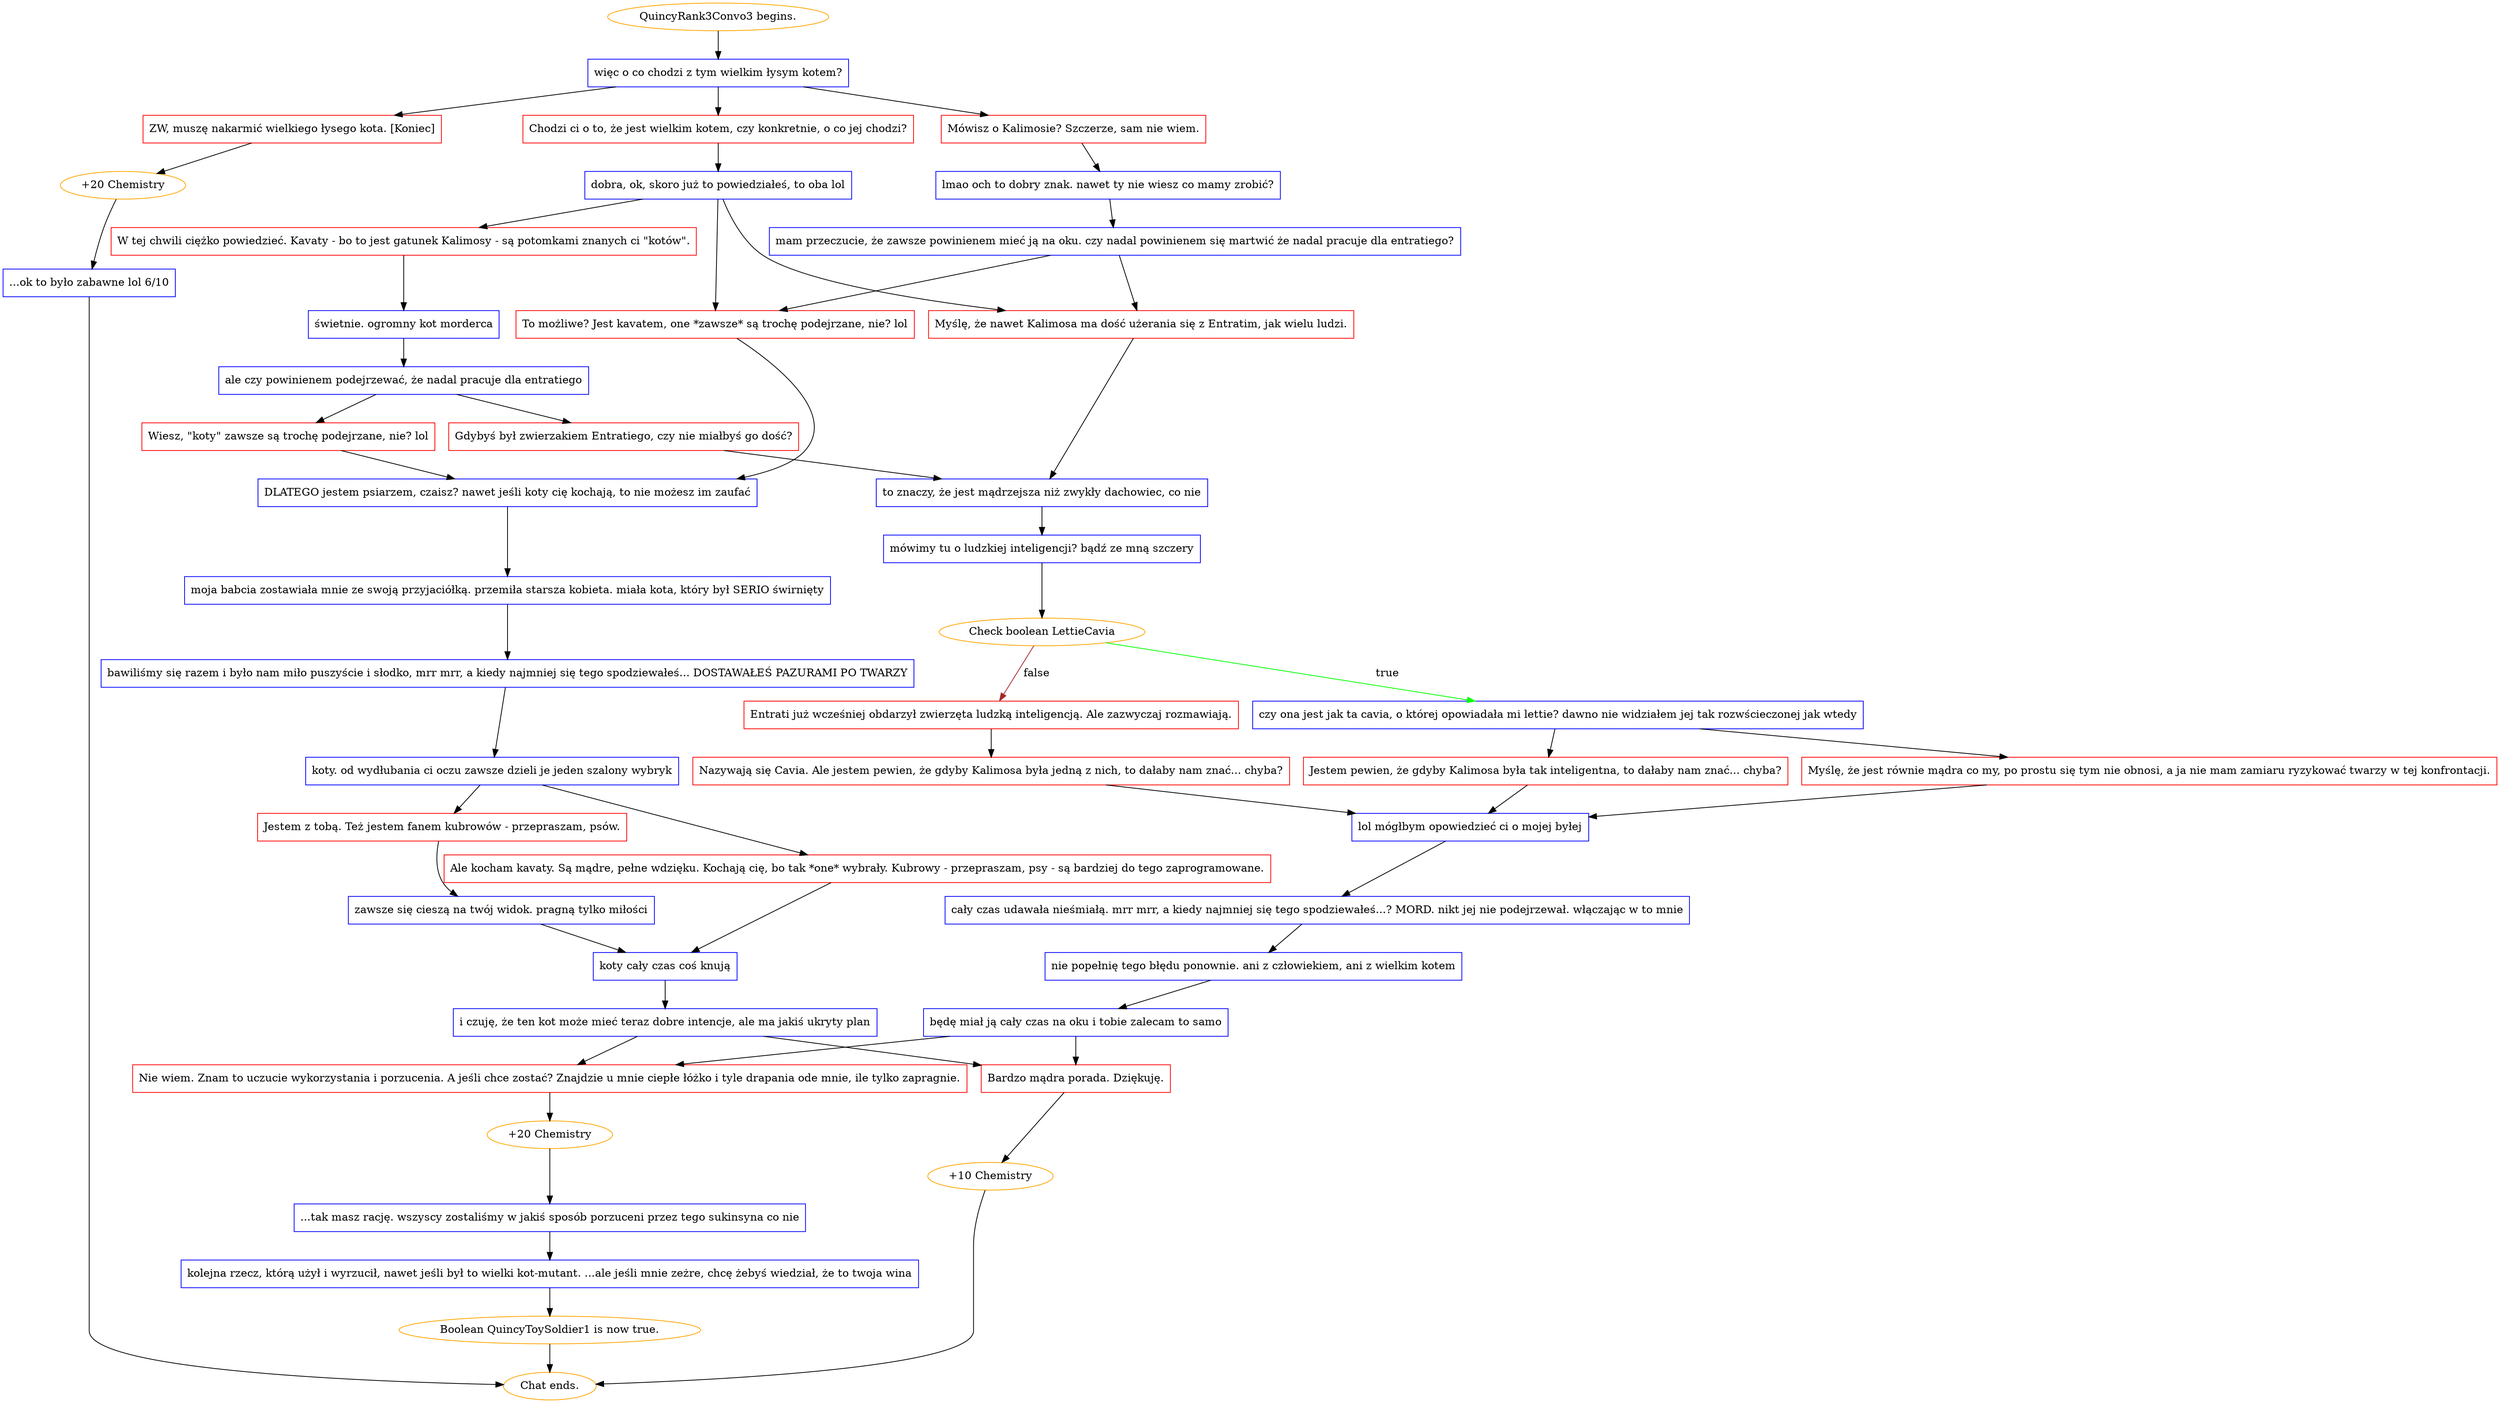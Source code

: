 digraph {
	"QuincyRank3Convo3 begins." [color=orange];
		"QuincyRank3Convo3 begins." -> j1436909497;
	j1436909497 [label="więc o co chodzi z tym wielkim łysym kotem?",shape=box,color=blue];
		j1436909497 -> j2112781982;
		j1436909497 -> j804511985;
		j1436909497 -> j2775249872;
	j2112781982 [label="Mówisz o Kalimosie? Szczerze, sam nie wiem.",shape=box,color=red];
		j2112781982 -> j566169436;
	j804511985 [label="Chodzi ci o to, że jest wielkim kotem, czy konkretnie, o co jej chodzi?",shape=box,color=red];
		j804511985 -> j691840854;
	j2775249872 [label="ZW, muszę nakarmić wielkiego łysego kota. [Koniec]",shape=box,color=red];
		j2775249872 -> j3264269522;
	j566169436 [label="lmao och to dobry znak. nawet ty nie wiesz co mamy zrobić?",shape=box,color=blue];
		j566169436 -> j3998640233;
	j691840854 [label="dobra, ok, skoro już to powiedziałeś, to oba lol",shape=box,color=blue];
		j691840854 -> j2152382769;
		j691840854 -> j689785775;
		j691840854 -> j1851764111;
	j3264269522 [label="+20 Chemistry",color=orange];
		j3264269522 -> j3533368314;
	j3998640233 [label="mam przeczucie, że zawsze powinienem mieć ją na oku. czy nadal powinienem się martwić że nadal pracuje dla entratiego?",shape=box,color=blue];
		j3998640233 -> j1851764111;
		j3998640233 -> j689785775;
	j2152382769 [label="W tej chwili ciężko powiedzieć. Kavaty - bo to jest gatunek Kalimosy - są potomkami znanych ci \"kotów\".",shape=box,color=red];
		j2152382769 -> j1951439790;
	j689785775 [label="Myślę, że nawet Kalimosa ma dość użerania się z Entratim, jak wielu ludzi.",shape=box,color=red];
		j689785775 -> j36820350;
	j1851764111 [label="To możliwe? Jest kavatem, one *zawsze* są trochę podejrzane, nie? lol",shape=box,color=red];
		j1851764111 -> j3933813658;
	j3533368314 [label="...ok to było zabawne lol 6/10",shape=box,color=blue];
		j3533368314 -> "Chat ends.";
	j1951439790 [label="świetnie. ogromny kot morderca",shape=box,color=blue];
		j1951439790 -> j3866630728;
	j36820350 [label="to znaczy, że jest mądrzejsza niż zwykły dachowiec, co nie",shape=box,color=blue];
		j36820350 -> j3585973855;
	j3933813658 [label="DLATEGO jestem psiarzem, czaisz? nawet jeśli koty cię kochają, to nie możesz im zaufać",shape=box,color=blue];
		j3933813658 -> j1157373284;
	"Chat ends." [color=orange];
	j3866630728 [label="ale czy powinienem podejrzewać, że nadal pracuje dla entratiego",shape=box,color=blue];
		j3866630728 -> j1796938284;
		j3866630728 -> j1987699574;
	j3585973855 [label="mówimy tu o ludzkiej inteligencji? bądź ze mną szczery",shape=box,color=blue];
		j3585973855 -> j86583382;
	j1157373284 [label="moja babcia zostawiała mnie ze swoją przyjaciółką. przemiła starsza kobieta. miała kota, który był SERIO świrnięty",shape=box,color=blue];
		j1157373284 -> j1249347002;
	j1796938284 [label="Wiesz, \"koty\" zawsze są trochę podejrzane, nie? lol",shape=box,color=red];
		j1796938284 -> j3933813658;
	j1987699574 [label="Gdybyś był zwierzakiem Entratiego, czy nie miałbyś go dość?",shape=box,color=red];
		j1987699574 -> j36820350;
	j86583382 [label="Check boolean LettieCavia",color=orange];
		j86583382 -> j3057194860 [label=true,color=green];
		j86583382 -> j2845910126 [label=false,color=brown];
	j1249347002 [label="bawiliśmy się razem i było nam miło puszyście i słodko, mrr mrr, a kiedy najmniej się tego spodziewałeś... DOSTAWAŁEŚ PAZURAMI PO TWARZY",shape=box,color=blue];
		j1249347002 -> j240095108;
	j3057194860 [label="czy ona jest jak ta cavia, o której opowiadała mi lettie? dawno nie widziałem jej tak rozwścieczonej jak wtedy",shape=box,color=blue];
		j3057194860 -> j1629475000;
		j3057194860 -> j2704808687;
	j2845910126 [label="Entrati już wcześniej obdarzył zwierzęta ludzką inteligencją. Ale zazwyczaj rozmawiają.",shape=box,color=red];
		j2845910126 -> j3836363446;
	j240095108 [label="koty. od wydłubania ci oczu zawsze dzieli je jeden szalony wybryk",shape=box,color=blue];
		j240095108 -> j788382022;
		j240095108 -> j4154341149;
	j1629475000 [label="Myślę, że jest równie mądra co my, po prostu się tym nie obnosi, a ja nie mam zamiaru ryzykować twarzy w tej konfrontacji.",shape=box,color=red];
		j1629475000 -> j3381339488;
	j2704808687 [label="Jestem pewien, że gdyby Kalimosa była tak inteligentna, to dałaby nam znać... chyba?",shape=box,color=red];
		j2704808687 -> j3381339488;
	j3836363446 [label="Nazywają się Cavia. Ale jestem pewien, że gdyby Kalimosa była jedną z nich, to dałaby nam znać... chyba?",shape=box,color=red];
		j3836363446 -> j3381339488;
	j788382022 [label="Ale kocham kavaty. Są mądre, pełne wdzięku. Kochają cię, bo tak *one* wybrały. Kubrowy - przepraszam, psy - są bardziej do tego zaprogramowane.",shape=box,color=red];
		j788382022 -> j3890270816;
	j4154341149 [label="Jestem z tobą. Też jestem fanem kubrowów - przepraszam, psów.",shape=box,color=red];
		j4154341149 -> j1724800091;
	j3381339488 [label="lol mógłbym opowiedzieć ci o mojej byłej",shape=box,color=blue];
		j3381339488 -> j3278312475;
	j3890270816 [label="koty cały czas coś knują",shape=box,color=blue];
		j3890270816 -> j143481854;
	j1724800091 [label="zawsze się cieszą na twój widok. pragną tylko miłości",shape=box,color=blue];
		j1724800091 -> j3890270816;
	j3278312475 [label="cały czas udawała nieśmiałą. mrr mrr, a kiedy najmniej się tego spodziewałeś...? MORD. nikt jej nie podejrzewał. włączając w to mnie",shape=box,color=blue];
		j3278312475 -> j1830947742;
	j143481854 [label="i czuję, że ten kot może mieć teraz dobre intencje, ale ma jakiś ukryty plan",shape=box,color=blue];
		j143481854 -> j1882689481;
		j143481854 -> j2502742546;
	j1830947742 [label="nie popełnię tego błędu ponownie. ani z człowiekiem, ani z wielkim kotem",shape=box,color=blue];
		j1830947742 -> j1374368592;
	j1882689481 [label="Nie wiem. Znam to uczucie wykorzystania i porzucenia. A jeśli chce zostać? Znajdzie u mnie ciepłe łóżko i tyle drapania ode mnie, ile tylko zapragnie.",shape=box,color=red];
		j1882689481 -> j640470174;
	j2502742546 [label="Bardzo mądra porada. Dziękuję.",shape=box,color=red];
		j2502742546 -> j1933300832;
	j1374368592 [label="będę miał ją cały czas na oku i tobie zalecam to samo",shape=box,color=blue];
		j1374368592 -> j1882689481;
		j1374368592 -> j2502742546;
	j640470174 [label="+20 Chemistry",color=orange];
		j640470174 -> j320260093;
	j1933300832 [label="+10 Chemistry",color=orange];
		j1933300832 -> "Chat ends.";
	j320260093 [label="...tak masz rację. wszyscy zostaliśmy w jakiś sposób porzuceni przez tego sukinsyna co nie",shape=box,color=blue];
		j320260093 -> j3103118998;
	j3103118998 [label="kolejna rzecz, którą użył i wyrzucił, nawet jeśli był to wielki kot-mutant. ...ale jeśli mnie zeżre, chcę żebyś wiedział, że to twoja wina",shape=box,color=blue];
		j3103118998 -> j1556831990;
	j1556831990 [label="Boolean QuincyToySoldier1 is now true.",color=orange];
		j1556831990 -> "Chat ends.";
}